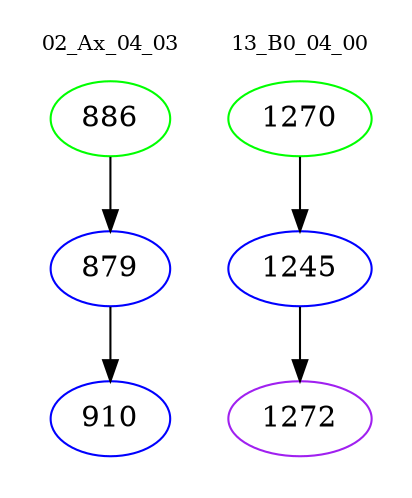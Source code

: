digraph{
subgraph cluster_0 {
color = white
label = "02_Ax_04_03";
fontsize=10;
T0_886 [label="886", color="green"]
T0_886 -> T0_879 [color="black"]
T0_879 [label="879", color="blue"]
T0_879 -> T0_910 [color="black"]
T0_910 [label="910", color="blue"]
}
subgraph cluster_1 {
color = white
label = "13_B0_04_00";
fontsize=10;
T1_1270 [label="1270", color="green"]
T1_1270 -> T1_1245 [color="black"]
T1_1245 [label="1245", color="blue"]
T1_1245 -> T1_1272 [color="black"]
T1_1272 [label="1272", color="purple"]
}
}
